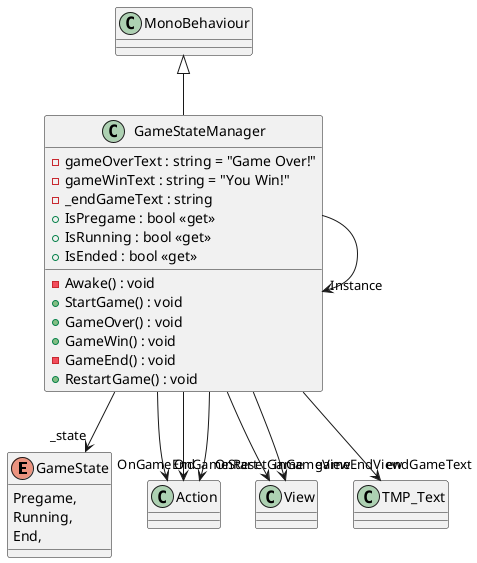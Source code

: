@startuml
enum GameState {
    Pregame,
    Running,
    End,
}
class GameStateManager {
    - gameOverText : string = "Game Over!"
    - gameWinText : string = "You Win!"
    - _endGameText : string
    - Awake() : void
    + IsPregame : bool <<get>>
    + IsRunning : bool <<get>>
    + IsEnded : bool <<get>>
    + StartGame() : void
    + GameOver() : void
    + GameWin() : void
    - GameEnd() : void
    + RestartGame() : void
}
MonoBehaviour <|-- GameStateManager
GameStateManager --> "Instance" GameStateManager
GameStateManager --> "OnGameStart" Action
GameStateManager --> "OnGameEnd" Action
GameStateManager --> "OnResetGame" Action
GameStateManager --> "inGameView" View
GameStateManager --> "gameEndView" View
GameStateManager --> "endGameText" TMP_Text
GameStateManager --> "_state" GameState
@enduml
